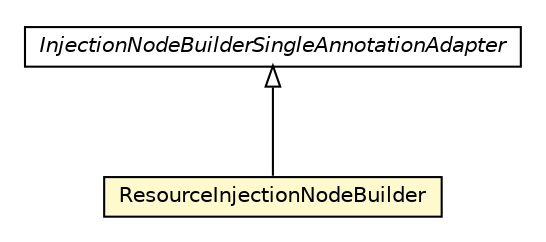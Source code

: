 #!/usr/local/bin/dot
#
# Class diagram 
# Generated by UMLGraph version 5.1 (http://www.umlgraph.org/)
#

digraph G {
	edge [fontname="Helvetica",fontsize=10,labelfontname="Helvetica",labelfontsize=10];
	node [fontname="Helvetica",fontsize=10,shape=plaintext];
	nodesep=0.25;
	ranksep=0.5;
	// org.androidtransfuse.gen.variableBuilder.ResourceInjectionNodeBuilder
	c71768 [label=<<table title="org.androidtransfuse.gen.variableBuilder.ResourceInjectionNodeBuilder" border="0" cellborder="1" cellspacing="0" cellpadding="2" port="p" bgcolor="lemonChiffon" href="./ResourceInjectionNodeBuilder.html">
		<tr><td><table border="0" cellspacing="0" cellpadding="1">
<tr><td align="center" balign="center"> ResourceInjectionNodeBuilder </td></tr>
		</table></td></tr>
		</table>>, fontname="Helvetica", fontcolor="black", fontsize=10.0];
	// org.androidtransfuse.gen.variableBuilder.InjectionNodeBuilderSingleAnnotationAdapter
	c71780 [label=<<table title="org.androidtransfuse.gen.variableBuilder.InjectionNodeBuilderSingleAnnotationAdapter" border="0" cellborder="1" cellspacing="0" cellpadding="2" port="p" href="./InjectionNodeBuilderSingleAnnotationAdapter.html">
		<tr><td><table border="0" cellspacing="0" cellpadding="1">
<tr><td align="center" balign="center"><font face="Helvetica-Oblique"> InjectionNodeBuilderSingleAnnotationAdapter </font></td></tr>
		</table></td></tr>
		</table>>, fontname="Helvetica", fontcolor="black", fontsize=10.0];
	//org.androidtransfuse.gen.variableBuilder.ResourceInjectionNodeBuilder extends org.androidtransfuse.gen.variableBuilder.InjectionNodeBuilderSingleAnnotationAdapter
	c71780:p -> c71768:p [dir=back,arrowtail=empty];
}

